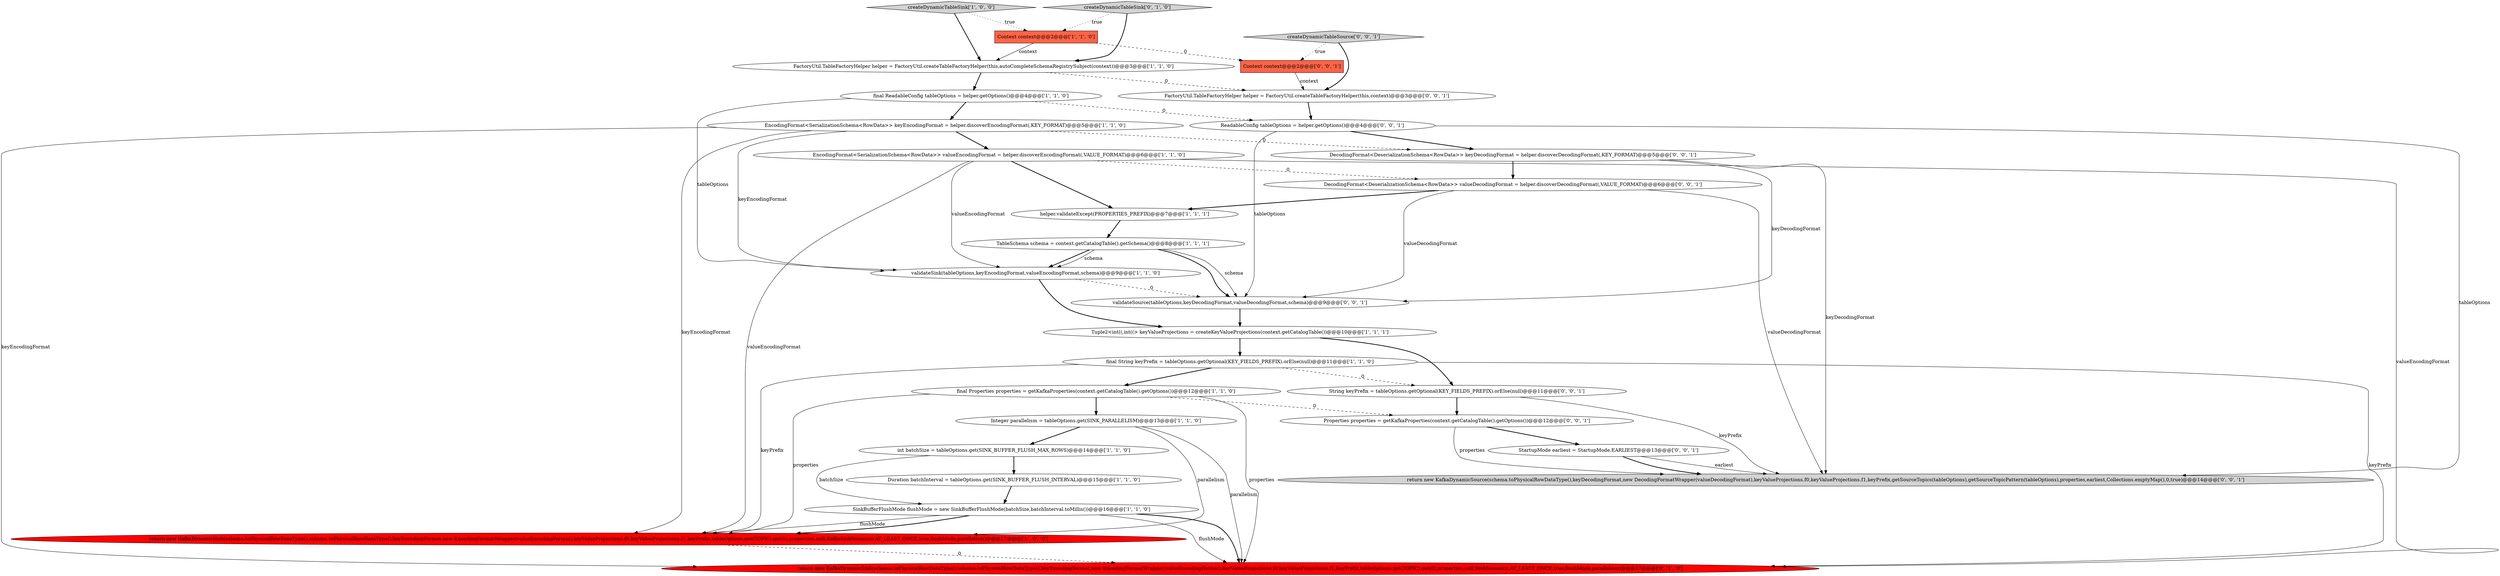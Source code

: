 digraph {
11 [style = filled, label = "TableSchema schema = context.getCatalogTable().getSchema()@@@8@@@['1', '1', '1']", fillcolor = white, shape = ellipse image = "AAA0AAABBB1BBB"];
19 [style = filled, label = "validateSource(tableOptions,keyDecodingFormat,valueDecodingFormat,schema)@@@9@@@['0', '0', '1']", fillcolor = white, shape = ellipse image = "AAA0AAABBB3BBB"];
13 [style = filled, label = "Duration batchInterval = tableOptions.get(SINK_BUFFER_FLUSH_INTERVAL)@@@15@@@['1', '1', '0']", fillcolor = white, shape = ellipse image = "AAA0AAABBB1BBB"];
15 [style = filled, label = "final String keyPrefix = tableOptions.getOptional(KEY_FIELDS_PREFIX).orElse(null)@@@11@@@['1', '1', '0']", fillcolor = white, shape = ellipse image = "AAA0AAABBB1BBB"];
23 [style = filled, label = "createDynamicTableSource['0', '0', '1']", fillcolor = lightgray, shape = diamond image = "AAA0AAABBB3BBB"];
22 [style = filled, label = "Properties properties = getKafkaProperties(context.getCatalogTable().getOptions())@@@12@@@['0', '0', '1']", fillcolor = white, shape = ellipse image = "AAA0AAABBB3BBB"];
29 [style = filled, label = "Context context@@@2@@@['0', '0', '1']", fillcolor = tomato, shape = box image = "AAA0AAABBB3BBB"];
4 [style = filled, label = "helper.validateExcept(PROPERTIES_PREFIX)@@@7@@@['1', '1', '1']", fillcolor = white, shape = ellipse image = "AAA0AAABBB1BBB"];
24 [style = filled, label = "ReadableConfig tableOptions = helper.getOptions()@@@4@@@['0', '0', '1']", fillcolor = white, shape = ellipse image = "AAA0AAABBB3BBB"];
16 [style = filled, label = "int batchSize = tableOptions.get(SINK_BUFFER_FLUSH_MAX_ROWS)@@@14@@@['1', '1', '0']", fillcolor = white, shape = ellipse image = "AAA0AAABBB1BBB"];
14 [style = filled, label = "Context context@@@2@@@['1', '1', '0']", fillcolor = tomato, shape = box image = "AAA0AAABBB1BBB"];
21 [style = filled, label = "DecodingFormat<DeserializationSchema<RowData>> keyDecodingFormat = helper.discoverDecodingFormat(,KEY_FORMAT)@@@5@@@['0', '0', '1']", fillcolor = white, shape = ellipse image = "AAA0AAABBB3BBB"];
2 [style = filled, label = "EncodingFormat<SerializationSchema<RowData>> valueEncodingFormat = helper.discoverEncodingFormat(,VALUE_FORMAT)@@@6@@@['1', '1', '0']", fillcolor = white, shape = ellipse image = "AAA0AAABBB1BBB"];
20 [style = filled, label = "StartupMode earliest = StartupMode.EARLIEST@@@13@@@['0', '0', '1']", fillcolor = white, shape = ellipse image = "AAA0AAABBB3BBB"];
3 [style = filled, label = "EncodingFormat<SerializationSchema<RowData>> keyEncodingFormat = helper.discoverEncodingFormat(,KEY_FORMAT)@@@5@@@['1', '1', '0']", fillcolor = white, shape = ellipse image = "AAA0AAABBB1BBB"];
10 [style = filled, label = "SinkBufferFlushMode flushMode = new SinkBufferFlushMode(batchSize,batchInterval.toMillis())@@@16@@@['1', '1', '0']", fillcolor = white, shape = ellipse image = "AAA0AAABBB1BBB"];
8 [style = filled, label = "FactoryUtil.TableFactoryHelper helper = FactoryUtil.createTableFactoryHelper(this,autoCompleteSchemaRegistrySubject(context))@@@3@@@['1', '1', '0']", fillcolor = white, shape = ellipse image = "AAA0AAABBB1BBB"];
1 [style = filled, label = "Integer parallelism = tableOptions.get(SINK_PARALLELISM)@@@13@@@['1', '1', '0']", fillcolor = white, shape = ellipse image = "AAA0AAABBB1BBB"];
5 [style = filled, label = "return new KafkaDynamicSink(schema.toPhysicalRowDataType(),schema.toPhysicalRowDataType(),keyEncodingFormat,new EncodingFormatWrapper(valueEncodingFormat),keyValueProjections.f0,keyValueProjections.f1,keyPrefix,tableOptions.get(TOPIC).get(0),properties,null,KafkaSinkSemantic.AT_LEAST_ONCE,true,flushMode,parallelism)@@@17@@@['1', '0', '0']", fillcolor = red, shape = ellipse image = "AAA1AAABBB1BBB"];
7 [style = filled, label = "Tuple2<int((,int((> keyValueProjections = createKeyValueProjections(context.getCatalogTable())@@@10@@@['1', '1', '1']", fillcolor = white, shape = ellipse image = "AAA0AAABBB1BBB"];
9 [style = filled, label = "final ReadableConfig tableOptions = helper.getOptions()@@@4@@@['1', '1', '0']", fillcolor = white, shape = ellipse image = "AAA0AAABBB1BBB"];
27 [style = filled, label = "DecodingFormat<DeserializationSchema<RowData>> valueDecodingFormat = helper.discoverDecodingFormat(,VALUE_FORMAT)@@@6@@@['0', '0', '1']", fillcolor = white, shape = ellipse image = "AAA0AAABBB3BBB"];
17 [style = filled, label = "return new KafkaDynamicSink(schema.toPhysicalRowDataType(),schema.toPhysicalRowDataType(),keyEncodingFormat,new EncodingFormatWrapper(valueEncodingFormat),keyValueProjections.f0,keyValueProjections.f1,keyPrefix,tableOptions.get(TOPIC).get(0),properties,null,SinkSemantic.AT_LEAST_ONCE,true,flushMode,parallelism)@@@17@@@['0', '1', '0']", fillcolor = red, shape = ellipse image = "AAA1AAABBB2BBB"];
12 [style = filled, label = "validateSink(tableOptions,keyEncodingFormat,valueEncodingFormat,schema)@@@9@@@['1', '1', '0']", fillcolor = white, shape = ellipse image = "AAA0AAABBB1BBB"];
0 [style = filled, label = "final Properties properties = getKafkaProperties(context.getCatalogTable().getOptions())@@@12@@@['1', '1', '0']", fillcolor = white, shape = ellipse image = "AAA0AAABBB1BBB"];
6 [style = filled, label = "createDynamicTableSink['1', '0', '0']", fillcolor = lightgray, shape = diamond image = "AAA0AAABBB1BBB"];
25 [style = filled, label = "String keyPrefix = tableOptions.getOptional(KEY_FIELDS_PREFIX).orElse(null)@@@11@@@['0', '0', '1']", fillcolor = white, shape = ellipse image = "AAA0AAABBB3BBB"];
28 [style = filled, label = "return new KafkaDynamicSource(schema.toPhysicalRowDataType(),keyDecodingFormat,new DecodingFormatWrapper(valueDecodingFormat),keyValueProjections.f0,keyValueProjections.f1,keyPrefix,getSourceTopics(tableOptions),getSourceTopicPattern(tableOptions),properties,earliest,Collections.emptyMap(),0,true)@@@14@@@['0', '0', '1']", fillcolor = lightgray, shape = ellipse image = "AAA0AAABBB3BBB"];
26 [style = filled, label = "FactoryUtil.TableFactoryHelper helper = FactoryUtil.createTableFactoryHelper(this,context)@@@3@@@['0', '0', '1']", fillcolor = white, shape = ellipse image = "AAA0AAABBB3BBB"];
18 [style = filled, label = "createDynamicTableSink['0', '1', '0']", fillcolor = lightgray, shape = diamond image = "AAA0AAABBB2BBB"];
13->10 [style = bold, label=""];
14->8 [style = solid, label="context"];
16->13 [style = bold, label=""];
21->19 [style = solid, label="keyDecodingFormat"];
10->5 [style = solid, label="flushMode"];
25->22 [style = bold, label=""];
21->27 [style = bold, label=""];
9->24 [style = dashed, label="0"];
3->21 [style = dashed, label="0"];
27->28 [style = solid, label="valueDecodingFormat"];
9->12 [style = solid, label="tableOptions"];
22->28 [style = solid, label="properties"];
20->28 [style = bold, label=""];
16->10 [style = solid, label="batchSize"];
23->26 [style = bold, label=""];
2->27 [style = dashed, label="0"];
2->17 [style = solid, label="valueEncodingFormat"];
0->17 [style = solid, label="properties"];
2->12 [style = solid, label="valueEncodingFormat"];
29->26 [style = solid, label="context"];
3->12 [style = solid, label="keyEncodingFormat"];
24->19 [style = solid, label="tableOptions"];
11->12 [style = bold, label=""];
10->17 [style = bold, label=""];
5->17 [style = dashed, label="0"];
11->19 [style = bold, label=""];
26->24 [style = bold, label=""];
0->5 [style = solid, label="properties"];
2->4 [style = bold, label=""];
3->5 [style = solid, label="keyEncodingFormat"];
15->5 [style = solid, label="keyPrefix"];
18->14 [style = dotted, label="true"];
12->7 [style = bold, label=""];
0->22 [style = dashed, label="0"];
25->28 [style = solid, label="keyPrefix"];
27->4 [style = bold, label=""];
24->28 [style = solid, label="tableOptions"];
15->17 [style = solid, label="keyPrefix"];
6->14 [style = dotted, label="true"];
15->25 [style = dashed, label="0"];
10->5 [style = bold, label=""];
11->12 [style = solid, label="schema"];
3->2 [style = bold, label=""];
22->20 [style = bold, label=""];
24->21 [style = bold, label=""];
21->28 [style = solid, label="keyDecodingFormat"];
1->17 [style = solid, label="parallelism"];
3->17 [style = solid, label="keyEncodingFormat"];
1->16 [style = bold, label=""];
0->1 [style = bold, label=""];
12->19 [style = dashed, label="0"];
15->0 [style = bold, label=""];
11->19 [style = solid, label="schema"];
6->8 [style = bold, label=""];
8->9 [style = bold, label=""];
9->3 [style = bold, label=""];
7->15 [style = bold, label=""];
7->25 [style = bold, label=""];
18->8 [style = bold, label=""];
1->5 [style = solid, label="parallelism"];
23->29 [style = dotted, label="true"];
27->19 [style = solid, label="valueDecodingFormat"];
2->5 [style = solid, label="valueEncodingFormat"];
20->28 [style = solid, label="earliest"];
4->11 [style = bold, label=""];
14->29 [style = dashed, label="0"];
19->7 [style = bold, label=""];
10->17 [style = solid, label="flushMode"];
8->26 [style = dashed, label="0"];
}
